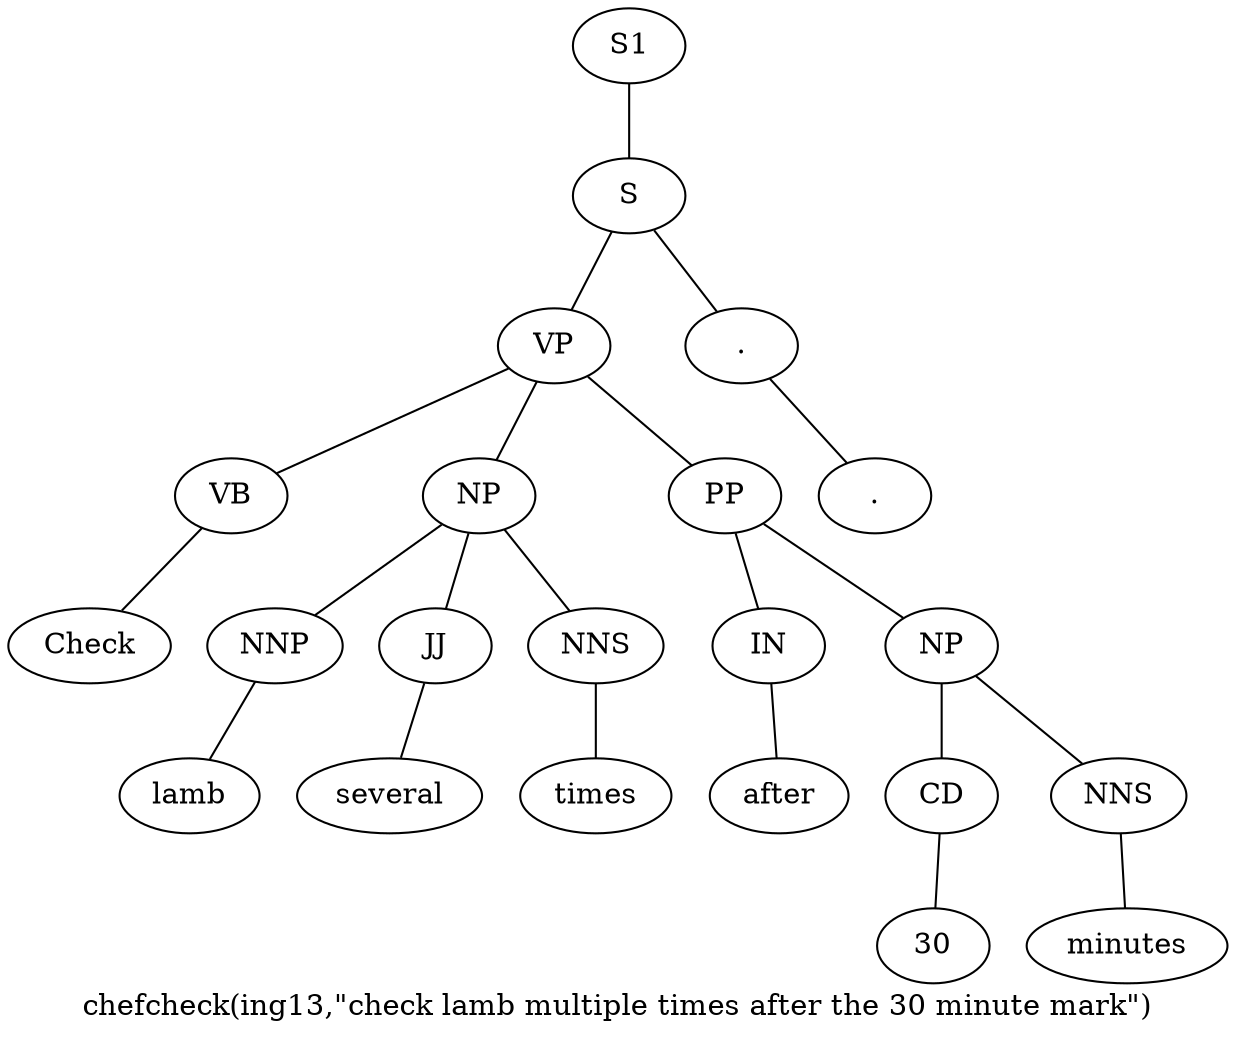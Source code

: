 graph SyntaxGraph {
	label = "chefcheck(ing13,\"check lamb multiple times after the 30 minute mark\")";
	Node0 [label="S1"];
	Node1 [label="S"];
	Node2 [label="VP"];
	Node3 [label="VB"];
	Node4 [label="Check"];
	Node5 [label="NP"];
	Node6 [label="NNP"];
	Node7 [label="lamb"];
	Node8 [label="JJ"];
	Node9 [label="several"];
	Node10 [label="NNS"];
	Node11 [label="times"];
	Node12 [label="PP"];
	Node13 [label="IN"];
	Node14 [label="after"];
	Node15 [label="NP"];
	Node16 [label="CD"];
	Node17 [label="30"];
	Node18 [label="NNS"];
	Node19 [label="minutes"];
	Node20 [label="."];
	Node21 [label="."];

	Node0 -- Node1;
	Node1 -- Node2;
	Node1 -- Node20;
	Node2 -- Node3;
	Node2 -- Node5;
	Node2 -- Node12;
	Node3 -- Node4;
	Node5 -- Node6;
	Node5 -- Node8;
	Node5 -- Node10;
	Node6 -- Node7;
	Node8 -- Node9;
	Node10 -- Node11;
	Node12 -- Node13;
	Node12 -- Node15;
	Node13 -- Node14;
	Node15 -- Node16;
	Node15 -- Node18;
	Node16 -- Node17;
	Node18 -- Node19;
	Node20 -- Node21;
}